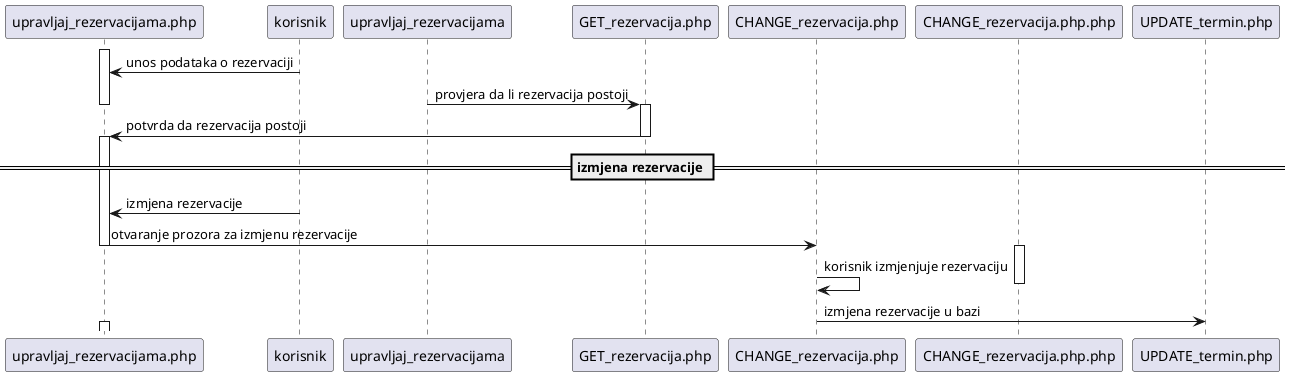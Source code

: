 @startuml Brisanje postojeće rezervacije
activate upravljaj_rezervacijama.php
korisnik -> upravljaj_rezervacijama.php : unos podataka o rezervaciji
upravljaj_rezervacijama -> GET_rezervacija.php : provjera da li rezervacija postoji
deactivate upravljaj_rezervacijama.php
activate GET_rezervacija.php
GET_rezervacija.php -> upravljaj_rezervacijama.php : potvrda da rezervacija postoji
== izmjena rezervacije ==
deactivate GET_rezervacija.php
activate upravljaj_rezervacijama.php
korisnik -> upravljaj_rezervacijama.php : izmjena rezervacije
upravljaj_rezervacijama.php -> CHANGE_rezervacija.php : otvaranje prozora za izmjenu rezervacije
deactivate upravljaj_rezervacijama.php
activate CHANGE_rezervacija.php.php
CHANGE_rezervacija.php -> CHANGE_rezervacija.php : korisnik izmjenjuje rezervaciju
deactivate CHANGE_rezervacija.php.php
CHANGE_rezervacija.php -> UPDATE_termin.php : izmjena rezervacije u bazi
activate upravljaj_rezervacijama.php

@enduml